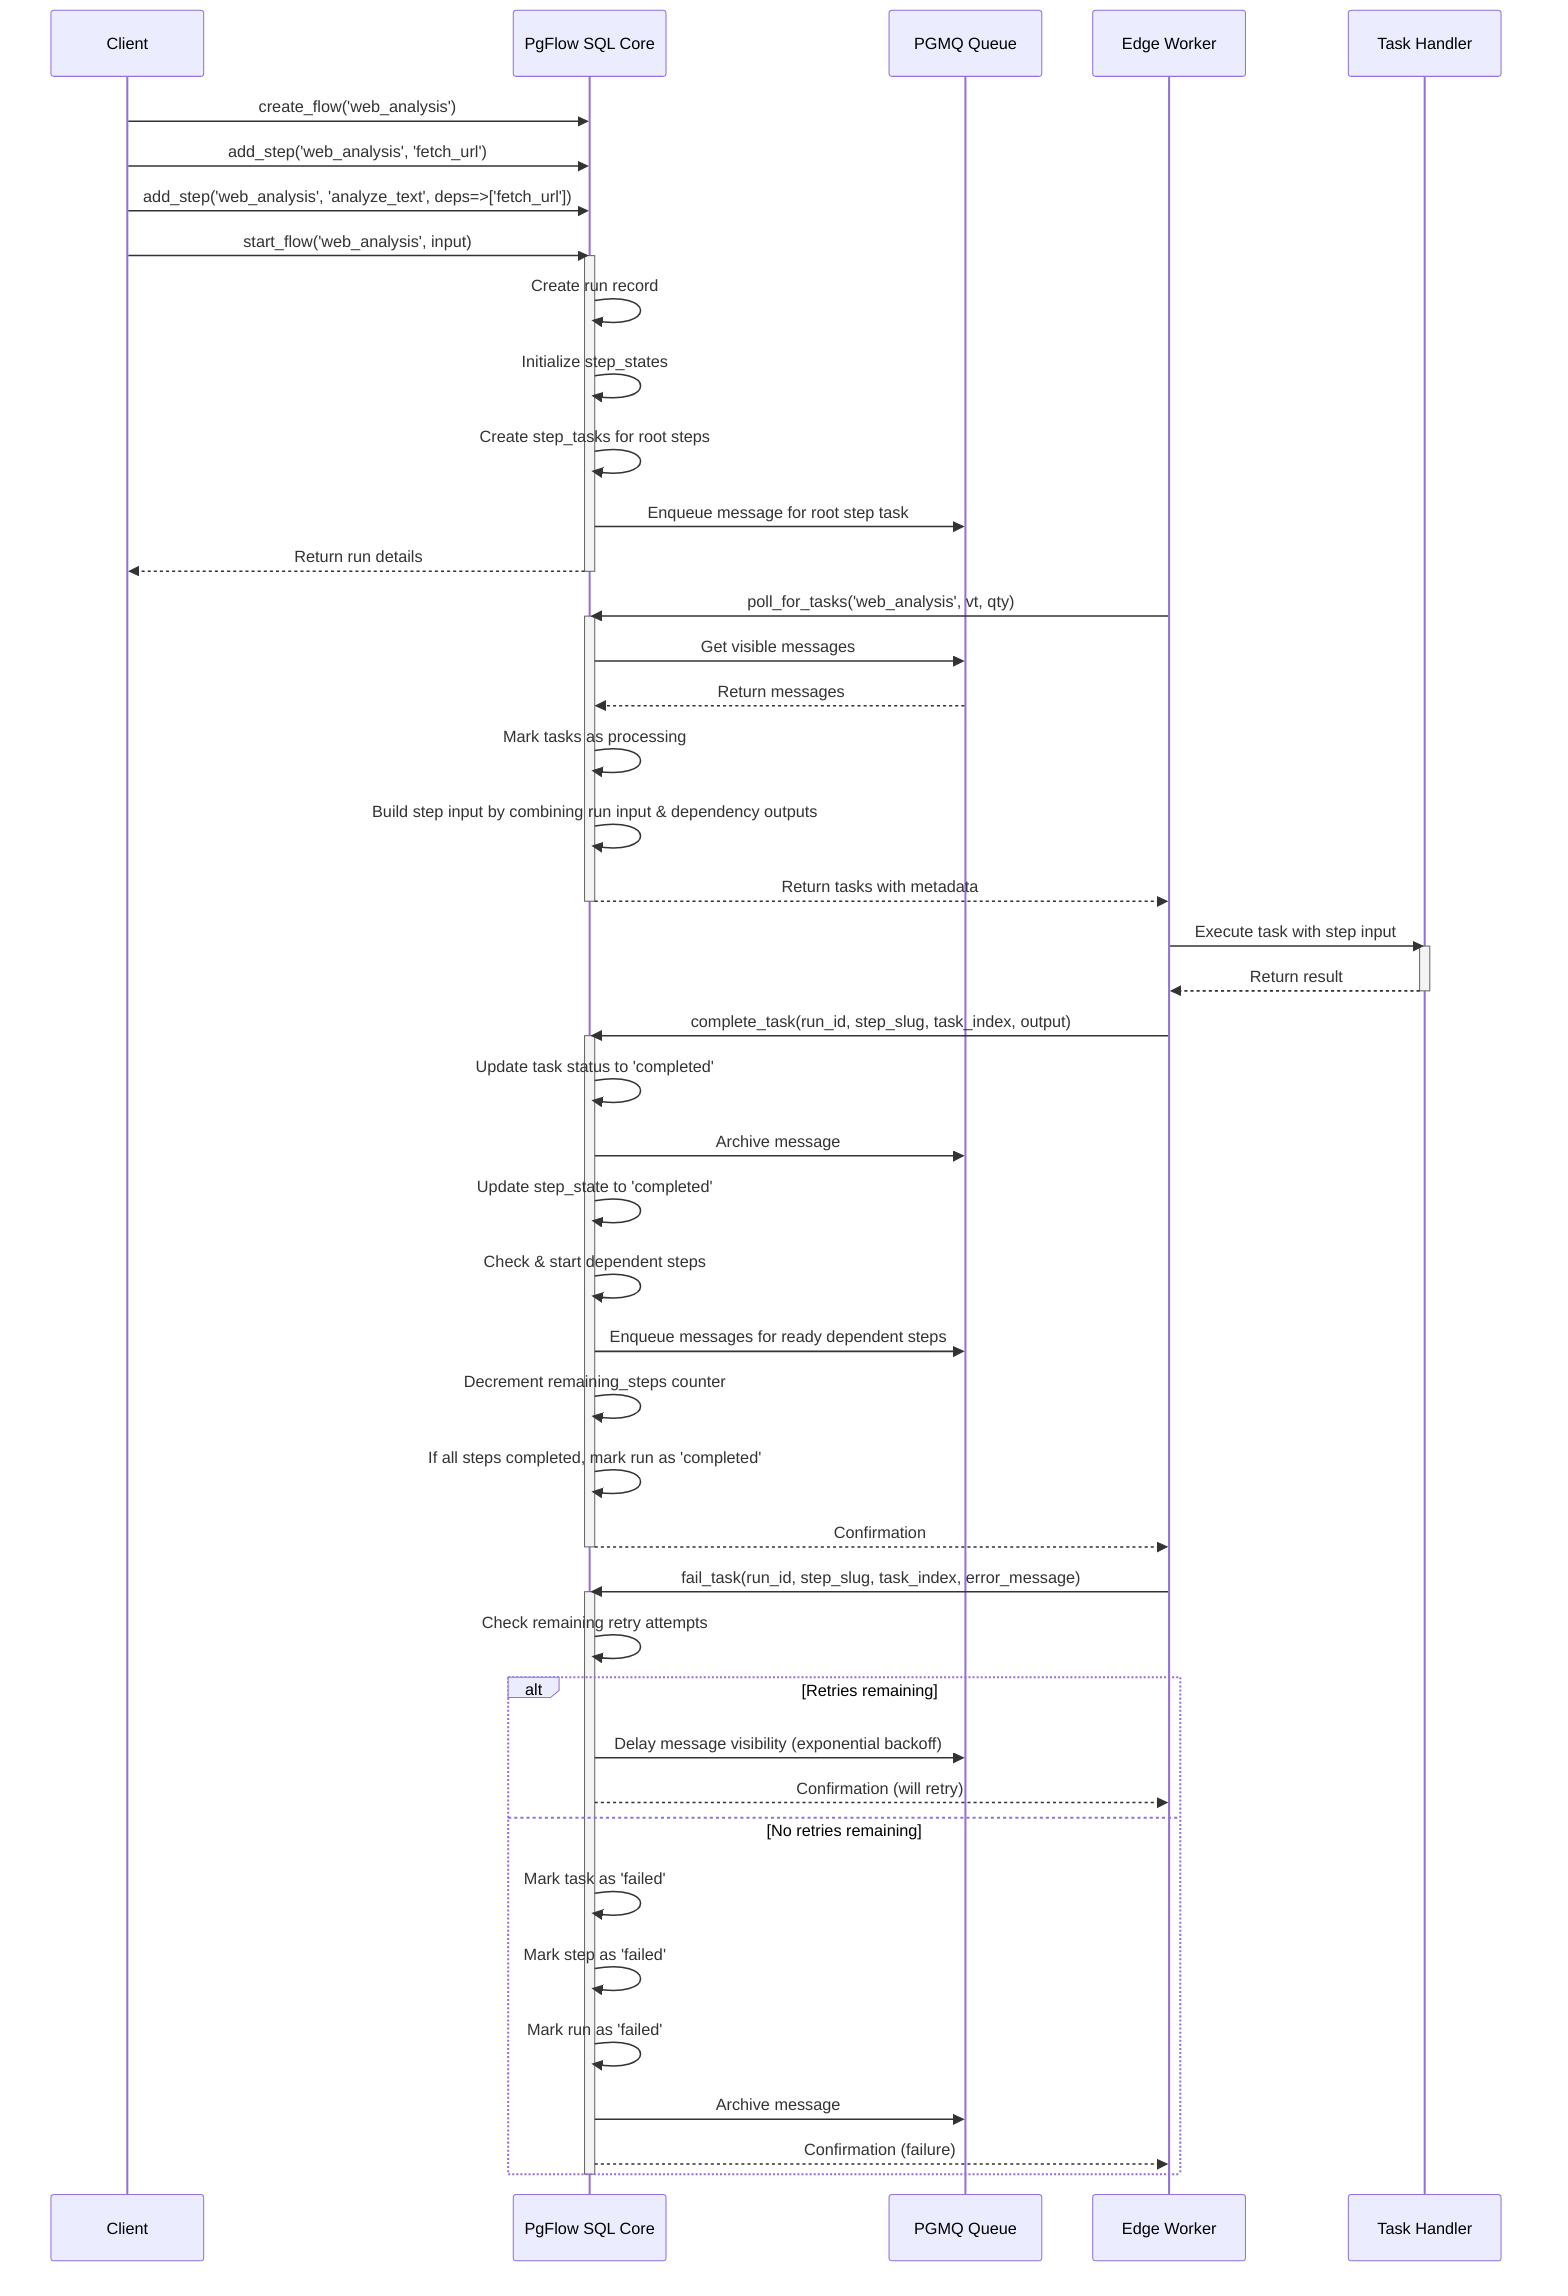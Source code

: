 sequenceDiagram
    participant Client
    participant PgFlow as PgFlow SQL Core
    participant PGMQ as PGMQ Queue
    participant Worker as Edge Worker
    participant Handler as Task Handler

    Client->>PgFlow: create_flow('web_analysis')
    Client->>PgFlow: add_step('web_analysis', 'fetch_url')
    Client->>PgFlow: add_step('web_analysis', 'analyze_text', deps=>['fetch_url'])
    Client->>PgFlow: start_flow('web_analysis', input)
    
    activate PgFlow
    PgFlow->>PgFlow: Create run record
    PgFlow->>PgFlow: Initialize step_states
    PgFlow->>PgFlow: Create step_tasks for root steps
    PgFlow->>PGMQ: Enqueue message for root step task
    PgFlow-->>Client: Return run details
    deactivate PgFlow
    
    Worker->>PgFlow: poll_for_tasks('web_analysis', vt, qty)
    
    activate PgFlow
    PgFlow->>PGMQ: Get visible messages
    PGMQ-->>PgFlow: Return messages
    PgFlow->>PgFlow: Mark tasks as processing
    PgFlow->>PgFlow: Build step input by combining run input & dependency outputs
    PgFlow-->>Worker: Return tasks with metadata
    deactivate PgFlow
    
    Worker->>Handler: Execute task with step input
    
    activate Handler
    Handler-->>Worker: Return result
    deactivate Handler
    
    Worker->>PgFlow: complete_task(run_id, step_slug, task_index, output)
    
    activate PgFlow
    PgFlow->>PgFlow: Update task status to 'completed'
    PgFlow->>PGMQ: Archive message
    PgFlow->>PgFlow: Update step_state to 'completed'
    PgFlow->>PgFlow: Check & start dependent steps
    PgFlow->>PGMQ: Enqueue messages for ready dependent steps
    PgFlow->>PgFlow: Decrement remaining_steps counter
    PgFlow->>PgFlow: If all steps completed, mark run as 'completed'
    PgFlow-->>Worker: Confirmation
    deactivate PgFlow
    
    Worker->>PgFlow: fail_task(run_id, step_slug, task_index, error_message)
    
    activate PgFlow
    PgFlow->>PgFlow: Check remaining retry attempts
    
    alt Retries remaining
        PgFlow->>PGMQ: Delay message visibility (exponential backoff)
        PgFlow-->>Worker: Confirmation (will retry)
    else No retries remaining
        PgFlow->>PgFlow: Mark task as 'failed'
        PgFlow->>PgFlow: Mark step as 'failed'
        PgFlow->>PgFlow: Mark run as 'failed'
        PgFlow->>PGMQ: Archive message
        PgFlow-->>Worker: Confirmation (failure)
    end
    deactivate PgFlow